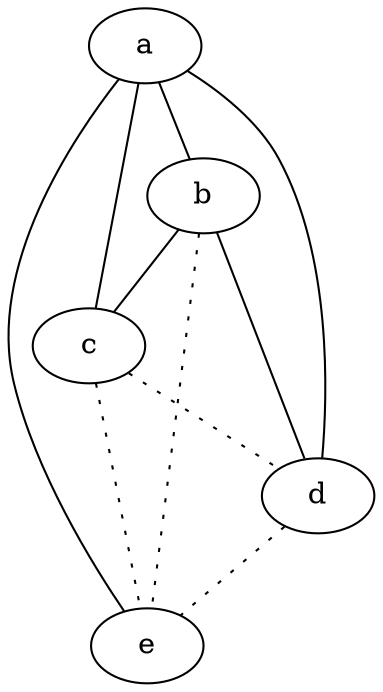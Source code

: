 graph {
a -- b;
a -- c;
a -- d;
a -- e;
b -- c;
b -- d;
b -- e [style=dotted];
c -- d [style=dotted];
c -- e [style=dotted];
d -- e [style=dotted];
}
